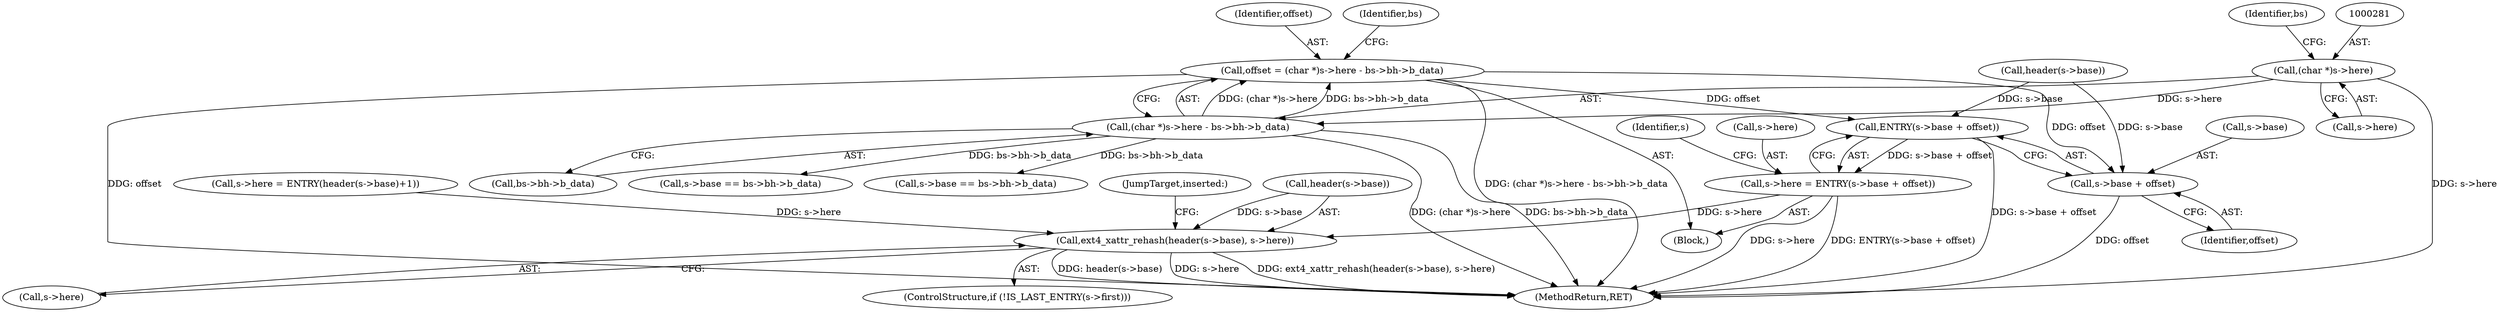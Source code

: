 digraph "0_linux_82939d7999dfc1f1998c4b1c12e2f19edbdff272_3@integer" {
"1000277" [label="(Call,offset = (char *)s->here - bs->bh->b_data)"];
"1000279" [label="(Call,(char *)s->here - bs->bh->b_data)"];
"1000280" [label="(Call,(char *)s->here)"];
"1000358" [label="(Call,ENTRY(s->base + offset))"];
"1000354" [label="(Call,s->here = ENTRY(s->base + offset))"];
"1000479" [label="(Call,ext4_xattr_rehash(header(s->base), s->here))"];
"1000359" [label="(Call,s->base + offset)"];
"1000282" [label="(Call,s->here)"];
"1000479" [label="(Call,ext4_xattr_rehash(header(s->base), s->here))"];
"1000287" [label="(Identifier,bs)"];
"1000280" [label="(Call,(char *)s->here)"];
"1000275" [label="(Block,)"];
"1000278" [label="(Identifier,offset)"];
"1000360" [label="(Call,s->base)"];
"1000277" [label="(Call,offset = (char *)s->here - bs->bh->b_data)"];
"1000793" [label="(Call,s->base == bs->bh->b_data)"];
"1000366" [label="(Identifier,s)"];
"1000354" [label="(Call,s->here = ENTRY(s->base + offset))"];
"1000825" [label="(MethodReturn,RET)"];
"1000355" [label="(Call,s->here)"];
"1000437" [label="(Call,s->here = ENTRY(header(s->base)+1))"];
"1000473" [label="(ControlStructure,if (!IS_LAST_ENTRY(s->first)))"];
"1000358" [label="(Call,ENTRY(s->base + offset))"];
"1000285" [label="(Call,bs->bh->b_data)"];
"1000363" [label="(Identifier,offset)"];
"1000292" [label="(Identifier,bs)"];
"1000487" [label="(JumpTarget,inserted:)"];
"1000359" [label="(Call,s->base + offset)"];
"1000480" [label="(Call,header(s->base))"];
"1000347" [label="(Call,header(s->base))"];
"1000484" [label="(Call,s->here)"];
"1000611" [label="(Call,s->base == bs->bh->b_data)"];
"1000279" [label="(Call,(char *)s->here - bs->bh->b_data)"];
"1000277" -> "1000275"  [label="AST: "];
"1000277" -> "1000279"  [label="CFG: "];
"1000278" -> "1000277"  [label="AST: "];
"1000279" -> "1000277"  [label="AST: "];
"1000292" -> "1000277"  [label="CFG: "];
"1000277" -> "1000825"  [label="DDG: offset"];
"1000277" -> "1000825"  [label="DDG: (char *)s->here - bs->bh->b_data"];
"1000279" -> "1000277"  [label="DDG: (char *)s->here"];
"1000279" -> "1000277"  [label="DDG: bs->bh->b_data"];
"1000277" -> "1000358"  [label="DDG: offset"];
"1000277" -> "1000359"  [label="DDG: offset"];
"1000279" -> "1000285"  [label="CFG: "];
"1000280" -> "1000279"  [label="AST: "];
"1000285" -> "1000279"  [label="AST: "];
"1000279" -> "1000825"  [label="DDG: bs->bh->b_data"];
"1000279" -> "1000825"  [label="DDG: (char *)s->here"];
"1000280" -> "1000279"  [label="DDG: s->here"];
"1000279" -> "1000611"  [label="DDG: bs->bh->b_data"];
"1000279" -> "1000793"  [label="DDG: bs->bh->b_data"];
"1000280" -> "1000282"  [label="CFG: "];
"1000281" -> "1000280"  [label="AST: "];
"1000282" -> "1000280"  [label="AST: "];
"1000287" -> "1000280"  [label="CFG: "];
"1000280" -> "1000825"  [label="DDG: s->here"];
"1000358" -> "1000354"  [label="AST: "];
"1000358" -> "1000359"  [label="CFG: "];
"1000359" -> "1000358"  [label="AST: "];
"1000354" -> "1000358"  [label="CFG: "];
"1000358" -> "1000825"  [label="DDG: s->base + offset"];
"1000358" -> "1000354"  [label="DDG: s->base + offset"];
"1000347" -> "1000358"  [label="DDG: s->base"];
"1000354" -> "1000275"  [label="AST: "];
"1000355" -> "1000354"  [label="AST: "];
"1000366" -> "1000354"  [label="CFG: "];
"1000354" -> "1000825"  [label="DDG: ENTRY(s->base + offset)"];
"1000354" -> "1000825"  [label="DDG: s->here"];
"1000354" -> "1000479"  [label="DDG: s->here"];
"1000479" -> "1000473"  [label="AST: "];
"1000479" -> "1000484"  [label="CFG: "];
"1000480" -> "1000479"  [label="AST: "];
"1000484" -> "1000479"  [label="AST: "];
"1000487" -> "1000479"  [label="CFG: "];
"1000479" -> "1000825"  [label="DDG: ext4_xattr_rehash(header(s->base), s->here)"];
"1000479" -> "1000825"  [label="DDG: header(s->base)"];
"1000479" -> "1000825"  [label="DDG: s->here"];
"1000480" -> "1000479"  [label="DDG: s->base"];
"1000437" -> "1000479"  [label="DDG: s->here"];
"1000359" -> "1000363"  [label="CFG: "];
"1000360" -> "1000359"  [label="AST: "];
"1000363" -> "1000359"  [label="AST: "];
"1000359" -> "1000825"  [label="DDG: offset"];
"1000347" -> "1000359"  [label="DDG: s->base"];
}
